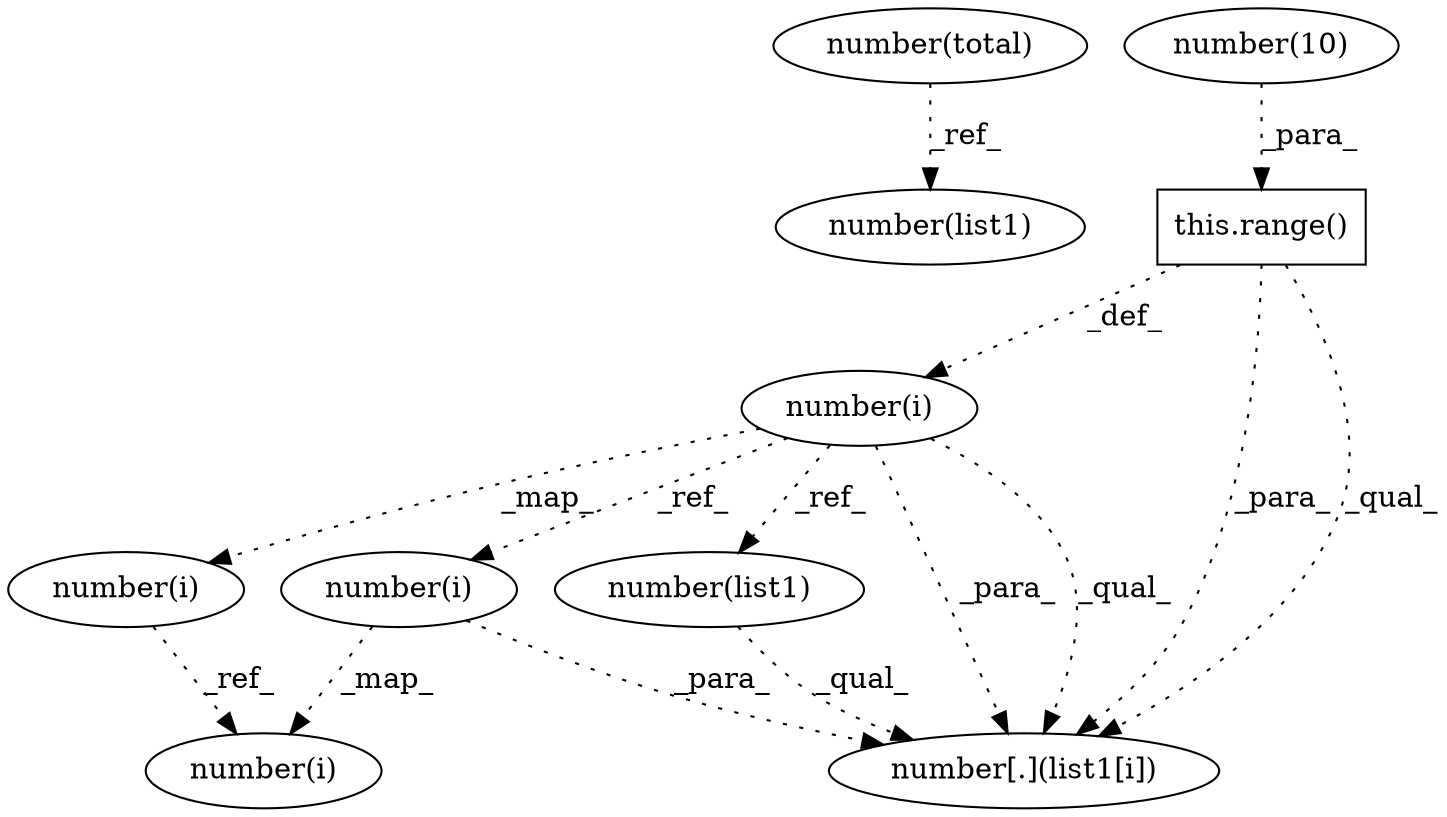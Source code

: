 digraph G {
1 [label="number(list1)" shape=ellipse]
2 [label="number(i)" shape=ellipse]
3 [label="number(i)" shape=ellipse]
4 [label="number(i)" shape=ellipse]
5 [label="number(10)" shape=ellipse]
6 [label="number(list1)" shape=ellipse]
7 [label="number(total)" shape=ellipse]
8 [label="this.range()" shape=box]
9 [label="number[.](list1[i])" shape=ellipse]
10 [label="number(i)" shape=ellipse]
7 -> 1 [label="_ref_" style=dotted];
3 -> 2 [label="_map_" style=dotted];
8 -> 3 [label="_def_" style=dotted];
3 -> 4 [label="_ref_" style=dotted];
3 -> 6 [label="_ref_" style=dotted];
5 -> 8 [label="_para_" style=dotted];
6 -> 9 [label="_qual_" style=dotted];
4 -> 9 [label="_para_" style=dotted];
3 -> 9 [label="_para_" style=dotted];
8 -> 9 [label="_para_" style=dotted];
3 -> 9 [label="_qual_" style=dotted];
8 -> 9 [label="_qual_" style=dotted];
2 -> 10 [label="_ref_" style=dotted];
4 -> 10 [label="_map_" style=dotted];
}